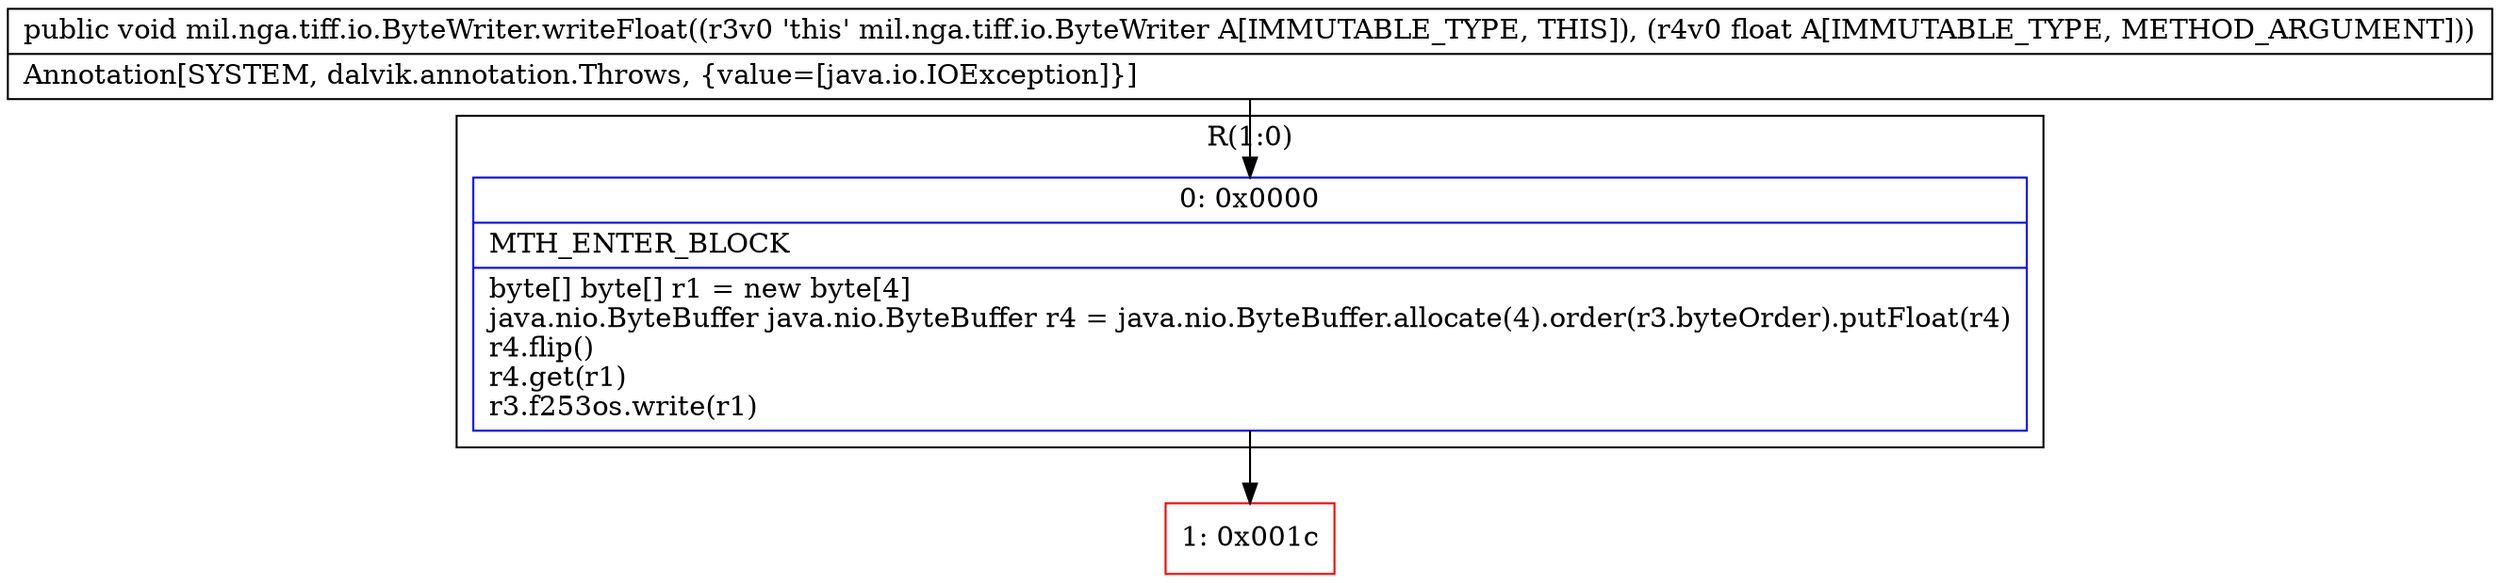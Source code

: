 digraph "CFG formil.nga.tiff.io.ByteWriter.writeFloat(F)V" {
subgraph cluster_Region_939027973 {
label = "R(1:0)";
node [shape=record,color=blue];
Node_0 [shape=record,label="{0\:\ 0x0000|MTH_ENTER_BLOCK\l|byte[] byte[] r1 = new byte[4]\ljava.nio.ByteBuffer java.nio.ByteBuffer r4 = java.nio.ByteBuffer.allocate(4).order(r3.byteOrder).putFloat(r4)\lr4.flip()\lr4.get(r1)\lr3.f253os.write(r1)\l}"];
}
Node_1 [shape=record,color=red,label="{1\:\ 0x001c}"];
MethodNode[shape=record,label="{public void mil.nga.tiff.io.ByteWriter.writeFloat((r3v0 'this' mil.nga.tiff.io.ByteWriter A[IMMUTABLE_TYPE, THIS]), (r4v0 float A[IMMUTABLE_TYPE, METHOD_ARGUMENT]))  | Annotation[SYSTEM, dalvik.annotation.Throws, \{value=[java.io.IOException]\}]\l}"];
MethodNode -> Node_0;
Node_0 -> Node_1;
}

